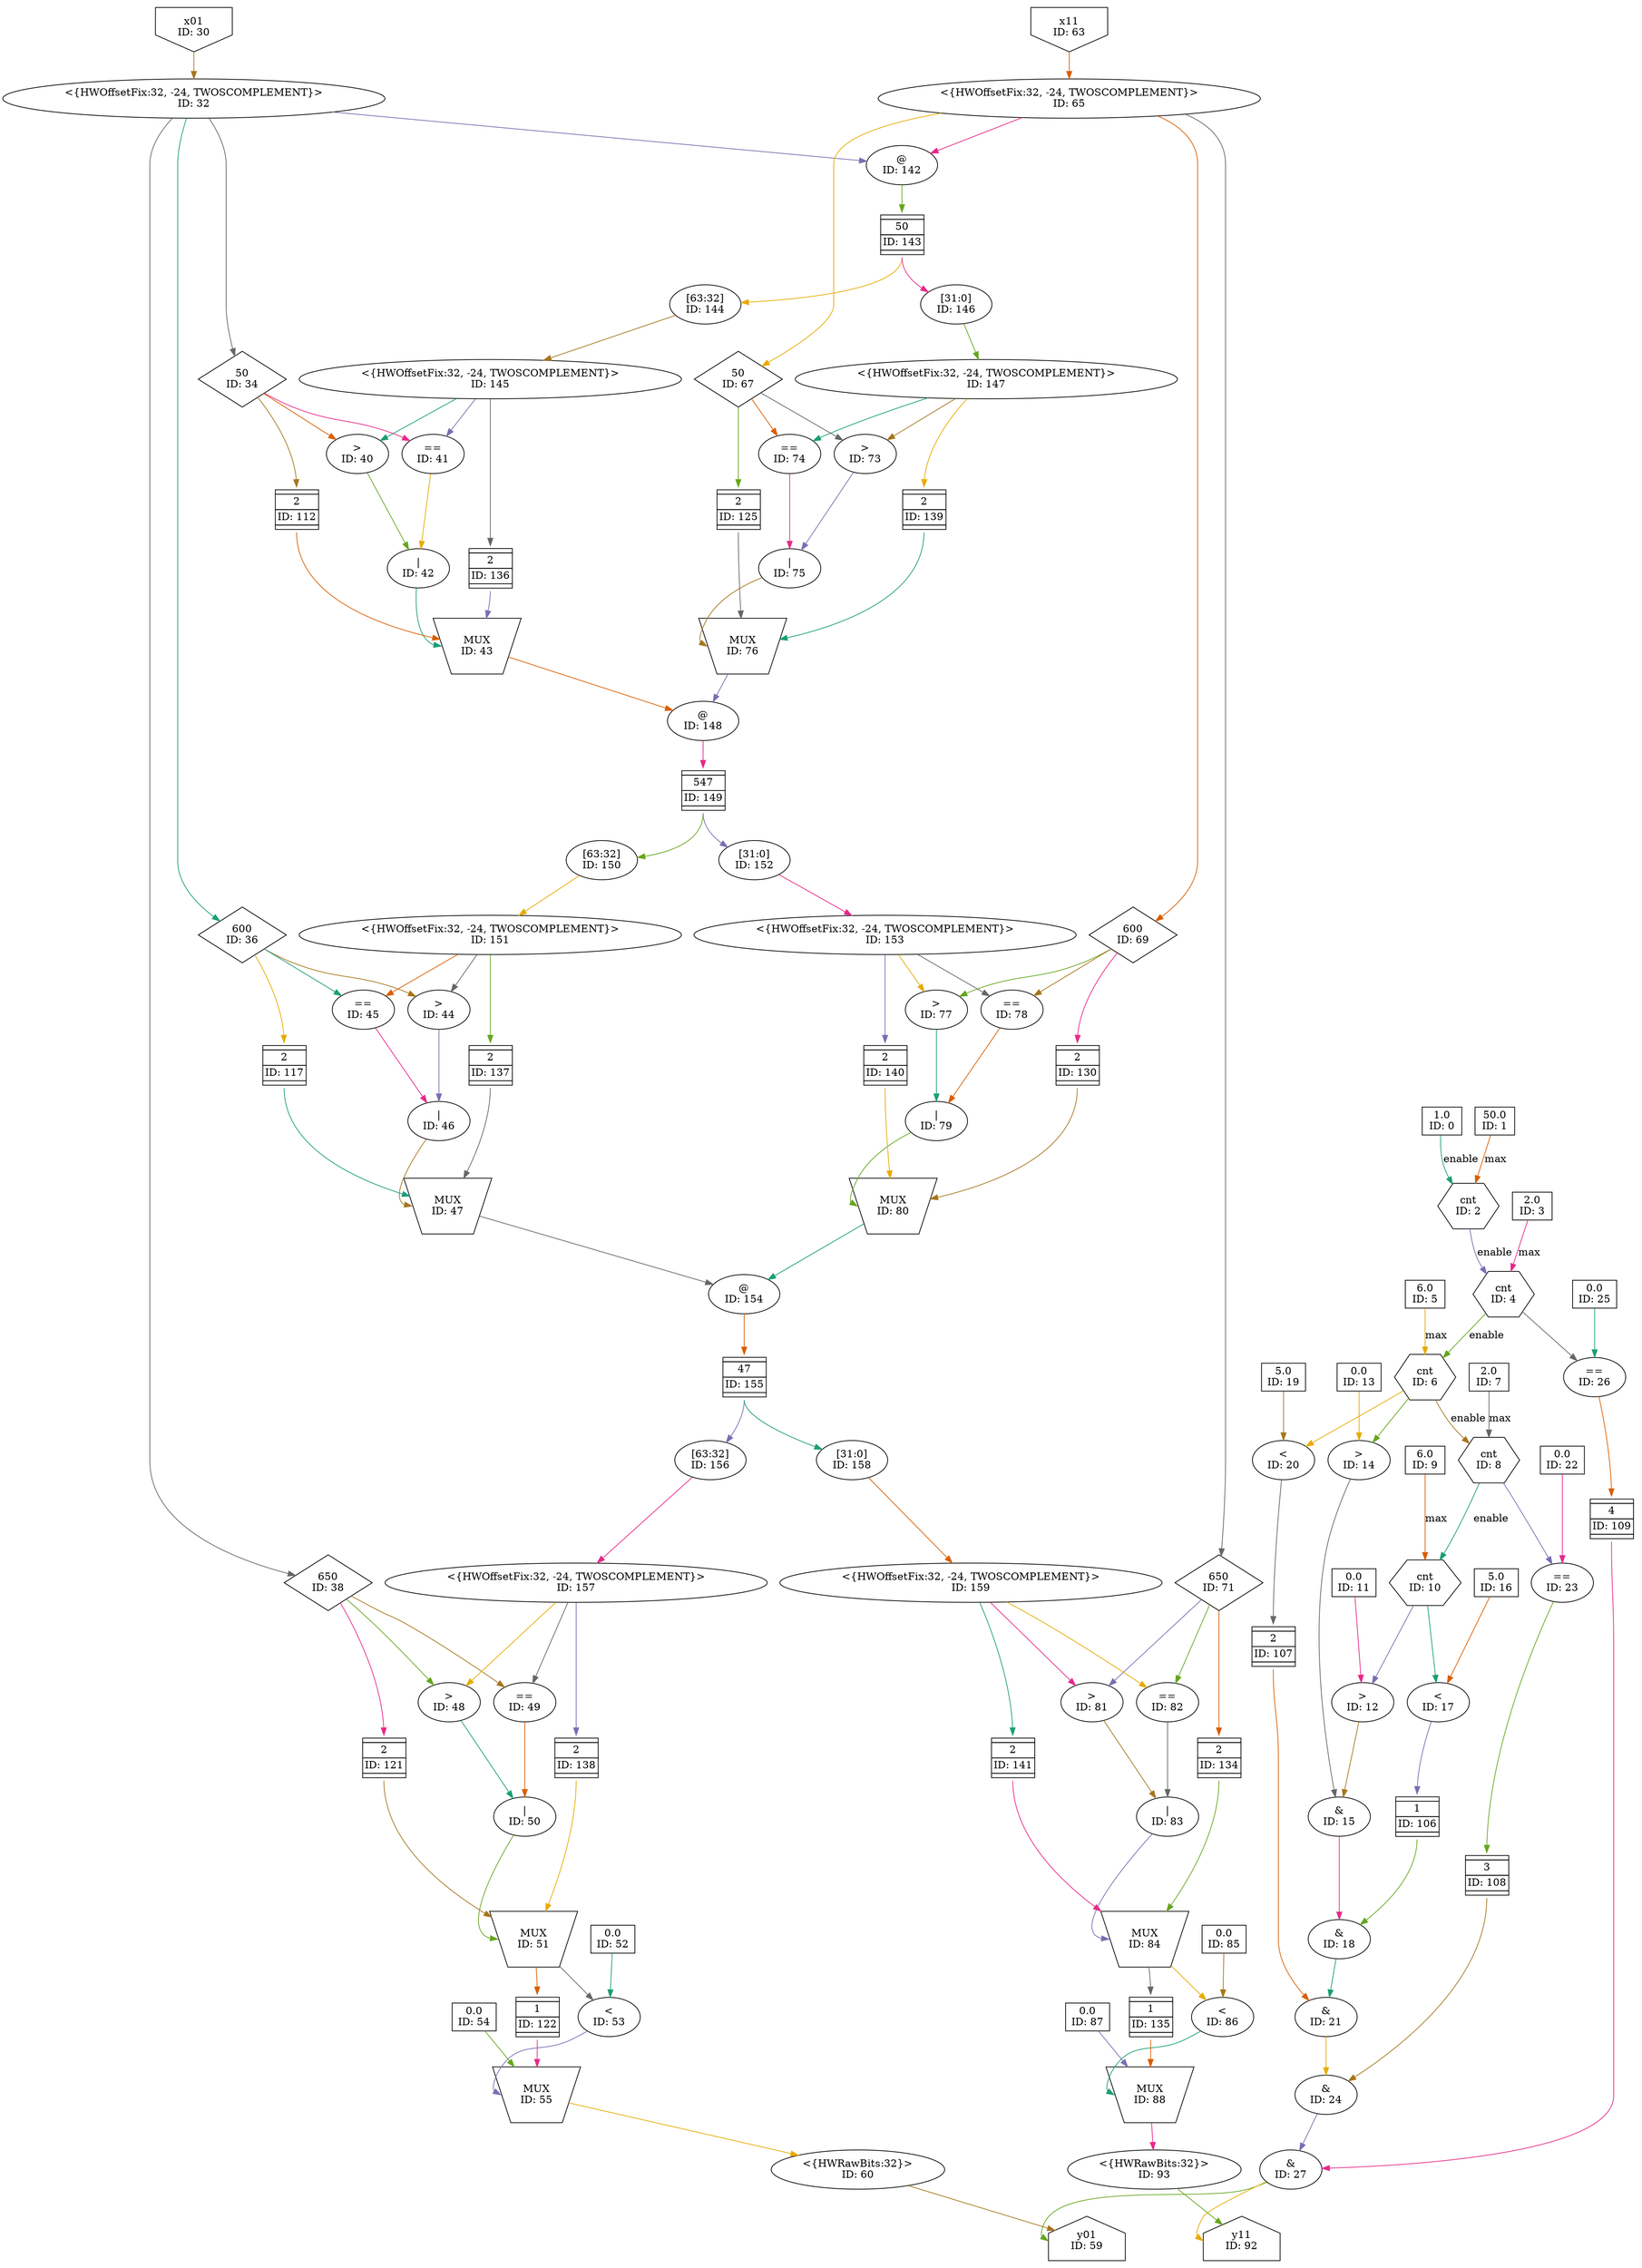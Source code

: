 digraph maxpooling10_coalesced{
	NodeConstantDouble0 [shape=box, label="1.0\nID: 0"];
	NodeConstantDouble1 [shape=box, label="50.0\nID: 1"];
	NodeCounterV12 [shape=hexagon, label="cnt\nID: 2"];
	NodeConstantDouble3 [shape=box, label="2.0\nID: 3"];
	NodeCounterV14 [shape=hexagon, label="cnt\nID: 4"];
	NodeConstantDouble5 [shape=box, label="6.0\nID: 5"];
	NodeCounterV16 [shape=hexagon, label="cnt\nID: 6"];
	NodeConstantDouble7 [shape=box, label="2.0\nID: 7"];
	NodeCounterV18 [shape=hexagon, label="cnt\nID: 8"];
	NodeConstantDouble9 [shape=box, label="6.0\nID: 9"];
	NodeCounterV110 [shape=hexagon, label="cnt\nID: 10"];
	NodeConstantDouble11 [shape=box, label="0.0\nID: 11"];
	NodeGt12 [label=">\nID: 12"];
	NodeConstantDouble13 [shape=box, label="0.0\nID: 13"];
	NodeGt14 [label=">\nID: 14"];
	NodeAnd15 [label="&\nID: 15"];
	NodeConstantDouble16 [shape=box, label="5.0\nID: 16"];
	NodeLt17 [label="<\nID: 17"];
	NodeFIFO106 [shape=plaintext, label=<<TABLE BORDER="0" CELLSPACING="0" CELLBORDER="1"> <TR><TD></TD></TR><TR><TD>1</TD></TR><TR><TD>ID: 106</TD></TR> <TR><TD></TD></TR> </TABLE>>];
	NodeAnd18 [label="&\nID: 18"];
	NodeConstantDouble19 [shape=box, label="5.0\nID: 19"];
	NodeLt20 [label="<\nID: 20"];
	NodeFIFO107 [shape=plaintext, label=<<TABLE BORDER="0" CELLSPACING="0" CELLBORDER="1"> <TR><TD></TD></TR><TR><TD>2</TD></TR><TR><TD>ID: 107</TD></TR> <TR><TD></TD></TR> </TABLE>>];
	NodeAnd21 [label="&\nID: 21"];
	NodeConstantDouble22 [shape=box, label="0.0\nID: 22"];
	NodeEq23 [label="==\nID: 23"];
	NodeFIFO108 [shape=plaintext, label=<<TABLE BORDER="0" CELLSPACING="0" CELLBORDER="1"> <TR><TD></TD></TR><TR><TD>3</TD></TR><TR><TD>ID: 108</TD></TR> <TR><TD></TD></TR> </TABLE>>];
	NodeAnd24 [label="&\nID: 24"];
	NodeConstantDouble25 [shape=box, label="0.0\nID: 25"];
	NodeEq26 [label="==\nID: 26"];
	NodeFIFO109 [shape=plaintext, label=<<TABLE BORDER="0" CELLSPACING="0" CELLBORDER="1"> <TR><TD></TD></TR><TR><TD>4</TD></TR><TR><TD>ID: 109</TD></TR> <TR><TD></TD></TR> </TABLE>>];
	NodeAnd27 [label="&\nID: 27"];
	NodeInput30 [shape=invhouse, label="x01\nID: 30"];
	NodeReinterpret32 [label="<{HWOffsetFix:32, -24, TWOSCOMPLEMENT}>\nID: 32"];
	NodeStreamOffset38 [shape=diamond, label="650\nID: 38"];
	NodeStreamOffset36 [shape=diamond, label="600\nID: 36"];
	NodeInput63 [shape=invhouse, label="x11\nID: 63"];
	NodeReinterpret65 [label="<{HWOffsetFix:32, -24, TWOSCOMPLEMENT}>\nID: 65"];
	NodeCat142 [label="@\nID: 142"];
	NodeFIFO143 [shape=plaintext, label=<<TABLE BORDER="0" CELLSPACING="0" CELLBORDER="1"> <TR><TD></TD></TR><TR><TD>50</TD></TR><TR><TD>ID: 143</TD></TR> <TR><TD></TD></TR> </TABLE>>];
	NodeSlice144 [label="[63:32]\nID: 144"];
	NodeReinterpret145 [label="<{HWOffsetFix:32, -24, TWOSCOMPLEMENT}>\nID: 145"];
	NodeStreamOffset34 [shape=diamond, label="50\nID: 34"];
	NodeGt40 [label=">\nID: 40"];
	NodeEq41 [label="==\nID: 41"];
	NodeOr42 [label="|\nID: 42"];
	NodeFIFO112 [shape=plaintext, label=<<TABLE BORDER="0" CELLSPACING="0" CELLBORDER="1"> <TR><TD></TD></TR><TR><TD>2</TD></TR><TR><TD>ID: 112</TD></TR> <TR><TD></TD></TR> </TABLE>>];
	NodeFIFO136 [shape=plaintext, label=<<TABLE BORDER="0" CELLSPACING="0" CELLBORDER="1"> <TR><TD></TD></TR><TR><TD>2</TD></TR><TR><TD>ID: 136</TD></TR> <TR><TD></TD></TR> </TABLE>>];
	NodeMux43 [shape=invtrapezium, label="MUX\nID: 43", height=0.5];
	NodeSlice146 [label="[31:0]\nID: 146"];
	NodeReinterpret147 [label="<{HWOffsetFix:32, -24, TWOSCOMPLEMENT}>\nID: 147"];
	NodeStreamOffset67 [shape=diamond, label="50\nID: 67"];
	NodeGt73 [label=">\nID: 73"];
	NodeEq74 [label="==\nID: 74"];
	NodeOr75 [label="|\nID: 75"];
	NodeFIFO125 [shape=plaintext, label=<<TABLE BORDER="0" CELLSPACING="0" CELLBORDER="1"> <TR><TD></TD></TR><TR><TD>2</TD></TR><TR><TD>ID: 125</TD></TR> <TR><TD></TD></TR> </TABLE>>];
	NodeFIFO139 [shape=plaintext, label=<<TABLE BORDER="0" CELLSPACING="0" CELLBORDER="1"> <TR><TD></TD></TR><TR><TD>2</TD></TR><TR><TD>ID: 139</TD></TR> <TR><TD></TD></TR> </TABLE>>];
	NodeMux76 [shape=invtrapezium, label="MUX\nID: 76", height=0.5];
	NodeCat148 [label="@\nID: 148"];
	NodeFIFO149 [shape=plaintext, label=<<TABLE BORDER="0" CELLSPACING="0" CELLBORDER="1"> <TR><TD></TD></TR><TR><TD>547</TD></TR><TR><TD>ID: 149</TD></TR> <TR><TD></TD></TR> </TABLE>>];
	NodeSlice150 [label="[63:32]\nID: 150"];
	NodeReinterpret151 [label="<{HWOffsetFix:32, -24, TWOSCOMPLEMENT}>\nID: 151"];
	NodeGt44 [label=">\nID: 44"];
	NodeEq45 [label="==\nID: 45"];
	NodeOr46 [label="|\nID: 46"];
	NodeFIFO137 [shape=plaintext, label=<<TABLE BORDER="0" CELLSPACING="0" CELLBORDER="1"> <TR><TD></TD></TR><TR><TD>2</TD></TR><TR><TD>ID: 137</TD></TR> <TR><TD></TD></TR> </TABLE>>];
	NodeFIFO117 [shape=plaintext, label=<<TABLE BORDER="0" CELLSPACING="0" CELLBORDER="1"> <TR><TD></TD></TR><TR><TD>2</TD></TR><TR><TD>ID: 117</TD></TR> <TR><TD></TD></TR> </TABLE>>];
	NodeMux47 [shape=invtrapezium, label="MUX\nID: 47", height=0.5];
	NodeStreamOffset69 [shape=diamond, label="600\nID: 69"];
	NodeSlice152 [label="[31:0]\nID: 152"];
	NodeReinterpret153 [label="<{HWOffsetFix:32, -24, TWOSCOMPLEMENT}>\nID: 153"];
	NodeGt77 [label=">\nID: 77"];
	NodeEq78 [label="==\nID: 78"];
	NodeOr79 [label="|\nID: 79"];
	NodeFIFO140 [shape=plaintext, label=<<TABLE BORDER="0" CELLSPACING="0" CELLBORDER="1"> <TR><TD></TD></TR><TR><TD>2</TD></TR><TR><TD>ID: 140</TD></TR> <TR><TD></TD></TR> </TABLE>>];
	NodeFIFO130 [shape=plaintext, label=<<TABLE BORDER="0" CELLSPACING="0" CELLBORDER="1"> <TR><TD></TD></TR><TR><TD>2</TD></TR><TR><TD>ID: 130</TD></TR> <TR><TD></TD></TR> </TABLE>>];
	NodeMux80 [shape=invtrapezium, label="MUX\nID: 80", height=0.5];
	NodeCat154 [label="@\nID: 154"];
	NodeFIFO155 [shape=plaintext, label=<<TABLE BORDER="0" CELLSPACING="0" CELLBORDER="1"> <TR><TD></TD></TR><TR><TD>47</TD></TR><TR><TD>ID: 155</TD></TR> <TR><TD></TD></TR> </TABLE>>];
	NodeSlice156 [label="[63:32]\nID: 156"];
	NodeReinterpret157 [label="<{HWOffsetFix:32, -24, TWOSCOMPLEMENT}>\nID: 157"];
	NodeGt48 [label=">\nID: 48"];
	NodeEq49 [label="==\nID: 49"];
	NodeOr50 [label="|\nID: 50"];
	NodeFIFO138 [shape=plaintext, label=<<TABLE BORDER="0" CELLSPACING="0" CELLBORDER="1"> <TR><TD></TD></TR><TR><TD>2</TD></TR><TR><TD>ID: 138</TD></TR> <TR><TD></TD></TR> </TABLE>>];
	NodeFIFO121 [shape=plaintext, label=<<TABLE BORDER="0" CELLSPACING="0" CELLBORDER="1"> <TR><TD></TD></TR><TR><TD>2</TD></TR><TR><TD>ID: 121</TD></TR> <TR><TD></TD></TR> </TABLE>>];
	NodeMux51 [shape=invtrapezium, label="MUX\nID: 51", height=0.5];
	NodeConstantDouble52 [shape=box, label="0.0\nID: 52"];
	NodeLt53 [label="<\nID: 53"];
	NodeFIFO122 [shape=plaintext, label=<<TABLE BORDER="0" CELLSPACING="0" CELLBORDER="1"> <TR><TD></TD></TR><TR><TD>1</TD></TR><TR><TD>ID: 122</TD></TR> <TR><TD></TD></TR> </TABLE>>];
	NodeConstantDouble54 [shape=box, label="0.0\nID: 54"];
	NodeMux55 [shape=invtrapezium, label="MUX\nID: 55", height=0.5];
	NodeReinterpret60 [label="<{HWRawBits:32}>\nID: 60"];
	NodeOutput59 [shape=house, label="y01\nID: 59"];
	NodeStreamOffset71 [shape=diamond, label="650\nID: 71"];
	NodeSlice158 [label="[31:0]\nID: 158"];
	NodeReinterpret159 [label="<{HWOffsetFix:32, -24, TWOSCOMPLEMENT}>\nID: 159"];
	NodeGt81 [label=">\nID: 81"];
	NodeEq82 [label="==\nID: 82"];
	NodeOr83 [label="|\nID: 83"];
	NodeFIFO141 [shape=plaintext, label=<<TABLE BORDER="0" CELLSPACING="0" CELLBORDER="1"> <TR><TD></TD></TR><TR><TD>2</TD></TR><TR><TD>ID: 141</TD></TR> <TR><TD></TD></TR> </TABLE>>];
	NodeFIFO134 [shape=plaintext, label=<<TABLE BORDER="0" CELLSPACING="0" CELLBORDER="1"> <TR><TD></TD></TR><TR><TD>2</TD></TR><TR><TD>ID: 134</TD></TR> <TR><TD></TD></TR> </TABLE>>];
	NodeMux84 [shape=invtrapezium, label="MUX\nID: 84", height=0.5];
	NodeConstantDouble85 [shape=box, label="0.0\nID: 85"];
	NodeLt86 [label="<\nID: 86"];
	NodeFIFO135 [shape=plaintext, label=<<TABLE BORDER="0" CELLSPACING="0" CELLBORDER="1"> <TR><TD></TD></TR><TR><TD>1</TD></TR><TR><TD>ID: 135</TD></TR> <TR><TD></TD></TR> </TABLE>>];
	NodeConstantDouble87 [shape=box, label="0.0\nID: 87"];
	NodeMux88 [shape=invtrapezium, label="MUX\nID: 88", height=0.5];
	NodeReinterpret93 [label="<{HWRawBits:32}>\nID: 93"];
	NodeOutput92 [shape=house, label="y11\nID: 92"];
	NodeConstantDouble0 -> NodeCounterV12[label="enable" color="/dark28/1" photon_data="EDGE,SrcNode:0,SrcNodePort:value"];
	NodeConstantDouble1 -> NodeCounterV12[label="max" color="/dark28/2" photon_data="EDGE,SrcNode:1,SrcNodePort:value"];
	NodeCounterV12 -> NodeCounterV14[label="enable" color="/dark28/3" photon_data="EDGE,SrcNode:2,SrcNodePort:wrap"];
	NodeConstantDouble3 -> NodeCounterV14[label="max" color="/dark28/4" photon_data="EDGE,SrcNode:3,SrcNodePort:value"];
	NodeCounterV14 -> NodeCounterV16[label="enable" color="/dark28/5" photon_data="EDGE,SrcNode:4,SrcNodePort:wrap"];
	NodeConstantDouble5 -> NodeCounterV16[label="max" color="/dark28/6" photon_data="EDGE,SrcNode:5,SrcNodePort:value"];
	NodeCounterV16 -> NodeCounterV18[label="enable" color="/dark28/7" photon_data="EDGE,SrcNode:6,SrcNodePort:wrap"];
	NodeConstantDouble7 -> NodeCounterV18[label="max" color="/dark28/8" photon_data="EDGE,SrcNode:7,SrcNodePort:value"];
	NodeCounterV18 -> NodeCounterV110[label="enable" color="/dark28/1" photon_data="EDGE,SrcNode:8,SrcNodePort:wrap"];
	NodeConstantDouble9 -> NodeCounterV110[label="max" color="/dark28/2" photon_data="EDGE,SrcNode:9,SrcNodePort:value"];
	NodeCounterV110 -> NodeGt12[color="/dark28/3" photon_data="EDGE,SrcNode:10,SrcNodePort:count"];
	NodeConstantDouble11 -> NodeGt12[color="/dark28/4" photon_data="EDGE,SrcNode:11,SrcNodePort:value"];
	NodeCounterV16 -> NodeGt14[color="/dark28/5" photon_data="EDGE,SrcNode:6,SrcNodePort:count"];
	NodeConstantDouble13 -> NodeGt14[color="/dark28/6" photon_data="EDGE,SrcNode:13,SrcNodePort:value"];
	NodeGt12 -> NodeAnd15[color="/dark28/7" photon_data="EDGE,SrcNode:12,SrcNodePort:result"];
	NodeGt14 -> NodeAnd15[color="/dark28/8" photon_data="EDGE,SrcNode:14,SrcNodePort:result"];
	NodeCounterV110 -> NodeLt17[color="/dark28/1" photon_data="EDGE,SrcNode:10,SrcNodePort:count"];
	NodeConstantDouble16 -> NodeLt17[color="/dark28/2" photon_data="EDGE,SrcNode:16,SrcNodePort:value"];
	NodeLt17 -> NodeFIFO106[headport="n" color="/dark28/3" photon_data="EDGE,SrcNode:17,SrcNodePort:result"];
	NodeAnd15 -> NodeAnd18[color="/dark28/4" photon_data="EDGE,SrcNode:15,SrcNodePort:result"];
	NodeFIFO106 -> NodeAnd18[tailport="s" color="/dark28/5" photon_data="EDGE,SrcNode:106,SrcNodePort:output"];
	NodeCounterV16 -> NodeLt20[color="/dark28/6" photon_data="EDGE,SrcNode:6,SrcNodePort:count"];
	NodeConstantDouble19 -> NodeLt20[color="/dark28/7" photon_data="EDGE,SrcNode:19,SrcNodePort:value"];
	NodeLt20 -> NodeFIFO107[headport="n" color="/dark28/8" photon_data="EDGE,SrcNode:20,SrcNodePort:result"];
	NodeAnd18 -> NodeAnd21[color="/dark28/1" photon_data="EDGE,SrcNode:18,SrcNodePort:result"];
	NodeFIFO107 -> NodeAnd21[tailport="s" color="/dark28/2" photon_data="EDGE,SrcNode:107,SrcNodePort:output"];
	NodeCounterV18 -> NodeEq23[color="/dark28/3" photon_data="EDGE,SrcNode:8,SrcNodePort:count"];
	NodeConstantDouble22 -> NodeEq23[color="/dark28/4" photon_data="EDGE,SrcNode:22,SrcNodePort:value"];
	NodeEq23 -> NodeFIFO108[headport="n" color="/dark28/5" photon_data="EDGE,SrcNode:23,SrcNodePort:result"];
	NodeAnd21 -> NodeAnd24[color="/dark28/6" photon_data="EDGE,SrcNode:21,SrcNodePort:result"];
	NodeFIFO108 -> NodeAnd24[tailport="s" color="/dark28/7" photon_data="EDGE,SrcNode:108,SrcNodePort:output"];
	NodeCounterV14 -> NodeEq26[color="/dark28/8" photon_data="EDGE,SrcNode:4,SrcNodePort:count"];
	NodeConstantDouble25 -> NodeEq26[color="/dark28/1" photon_data="EDGE,SrcNode:25,SrcNodePort:value"];
	NodeEq26 -> NodeFIFO109[headport="n" color="/dark28/2" photon_data="EDGE,SrcNode:26,SrcNodePort:result"];
	NodeAnd24 -> NodeAnd27[color="/dark28/3" photon_data="EDGE,SrcNode:24,SrcNodePort:result"];
	NodeFIFO109 -> NodeAnd27[tailport="s" color="/dark28/4" photon_data="EDGE,SrcNode:109,SrcNodePort:output"];
	NodeAnd27 -> NodeOutput59[headport="w" color="/dark28/5" ];
	NodeAnd27 -> NodeOutput92[headport="w" color="/dark28/6" ];
	NodeInput30 -> NodeReinterpret32[color="/dark28/7" photon_data="EDGE,SrcNode:30,SrcNodePort:data"];
	NodeReinterpret32 -> NodeStreamOffset38[color="/dark28/8" photon_data="EDGE,SrcNode:32,SrcNodePort:output"];
	NodeReinterpret32 -> NodeStreamOffset36[color="/dark28/1" photon_data="EDGE,SrcNode:32,SrcNodePort:output"];
	NodeInput63 -> NodeReinterpret65[color="/dark28/2" photon_data="EDGE,SrcNode:63,SrcNodePort:data"];
	NodeReinterpret32 -> NodeCat142[color="/dark28/3" photon_data="EDGE,SrcNode:32,SrcNodePort:output"];
	NodeReinterpret65 -> NodeCat142[color="/dark28/4" photon_data="EDGE,SrcNode:65,SrcNodePort:output"];
	NodeCat142 -> NodeFIFO143[headport="n" color="/dark28/5" photon_data="EDGE,SrcNode:142,SrcNodePort:result"];
	NodeFIFO143 -> NodeSlice144[tailport="s" color="/dark28/6" photon_data="EDGE,SrcNode:143,SrcNodePort:output"];
	NodeSlice144 -> NodeReinterpret145[color="/dark28/7" photon_data="EDGE,SrcNode:144,SrcNodePort:result"];
	NodeReinterpret32 -> NodeStreamOffset34[color="/dark28/8" photon_data="EDGE,SrcNode:32,SrcNodePort:output"];
	NodeReinterpret145 -> NodeGt40[color="/dark28/1" photon_data="EDGE,SrcNode:145,SrcNodePort:output"];
	NodeStreamOffset34 -> NodeGt40[color="/dark28/2" photon_data="EDGE,SrcNode:34,SrcNodePort:output"];
	NodeReinterpret145 -> NodeEq41[color="/dark28/3" photon_data="EDGE,SrcNode:145,SrcNodePort:output"];
	NodeStreamOffset34 -> NodeEq41[color="/dark28/4" photon_data="EDGE,SrcNode:34,SrcNodePort:output"];
	NodeGt40 -> NodeOr42[color="/dark28/5" photon_data="EDGE,SrcNode:40,SrcNodePort:result"];
	NodeEq41 -> NodeOr42[color="/dark28/6" photon_data="EDGE,SrcNode:41,SrcNodePort:result"];
	NodeStreamOffset34 -> NodeFIFO112[headport="n" color="/dark28/7" photon_data="EDGE,SrcNode:34,SrcNodePort:output"];
	NodeReinterpret145 -> NodeFIFO136[headport="n" color="/dark28/8" photon_data="EDGE,SrcNode:145,SrcNodePort:output"];
	NodeOr42 -> NodeMux43[headport="w" color="/dark28/1" photon_data="EDGE,SrcNode:42,SrcNodePort:result"];
	NodeFIFO112 -> NodeMux43[tailport="s" color="/dark28/2" photon_data="EDGE,SrcNode:112,SrcNodePort:output"];
	NodeFIFO136 -> NodeMux43[tailport="s" color="/dark28/3" photon_data="EDGE,SrcNode:136,SrcNodePort:output"];
	NodeFIFO143 -> NodeSlice146[tailport="s" color="/dark28/4" photon_data="EDGE,SrcNode:143,SrcNodePort:output"];
	NodeSlice146 -> NodeReinterpret147[color="/dark28/5" photon_data="EDGE,SrcNode:146,SrcNodePort:result"];
	NodeReinterpret65 -> NodeStreamOffset67[color="/dark28/6" photon_data="EDGE,SrcNode:65,SrcNodePort:output"];
	NodeReinterpret147 -> NodeGt73[color="/dark28/7" photon_data="EDGE,SrcNode:147,SrcNodePort:output"];
	NodeStreamOffset67 -> NodeGt73[color="/dark28/8" photon_data="EDGE,SrcNode:67,SrcNodePort:output"];
	NodeReinterpret147 -> NodeEq74[color="/dark28/1" photon_data="EDGE,SrcNode:147,SrcNodePort:output"];
	NodeStreamOffset67 -> NodeEq74[color="/dark28/2" photon_data="EDGE,SrcNode:67,SrcNodePort:output"];
	NodeGt73 -> NodeOr75[color="/dark28/3" photon_data="EDGE,SrcNode:73,SrcNodePort:result"];
	NodeEq74 -> NodeOr75[color="/dark28/4" photon_data="EDGE,SrcNode:74,SrcNodePort:result"];
	NodeStreamOffset67 -> NodeFIFO125[headport="n" color="/dark28/5" photon_data="EDGE,SrcNode:67,SrcNodePort:output"];
	NodeReinterpret147 -> NodeFIFO139[headport="n" color="/dark28/6" photon_data="EDGE,SrcNode:147,SrcNodePort:output"];
	NodeOr75 -> NodeMux76[headport="w" color="/dark28/7" photon_data="EDGE,SrcNode:75,SrcNodePort:result"];
	NodeFIFO125 -> NodeMux76[tailport="s" color="/dark28/8" photon_data="EDGE,SrcNode:125,SrcNodePort:output"];
	NodeFIFO139 -> NodeMux76[tailport="s" color="/dark28/1" photon_data="EDGE,SrcNode:139,SrcNodePort:output"];
	NodeMux43 -> NodeCat148[color="/dark28/2" photon_data="EDGE,SrcNode:43,SrcNodePort:result"];
	NodeMux76 -> NodeCat148[color="/dark28/3" photon_data="EDGE,SrcNode:76,SrcNodePort:result"];
	NodeCat148 -> NodeFIFO149[headport="n" color="/dark28/4" photon_data="EDGE,SrcNode:148,SrcNodePort:result"];
	NodeFIFO149 -> NodeSlice150[tailport="s" color="/dark28/5" photon_data="EDGE,SrcNode:149,SrcNodePort:output"];
	NodeSlice150 -> NodeReinterpret151[color="/dark28/6" photon_data="EDGE,SrcNode:150,SrcNodePort:result"];
	NodeStreamOffset36 -> NodeGt44[color="/dark28/7" photon_data="EDGE,SrcNode:36,SrcNodePort:output"];
	NodeReinterpret151 -> NodeGt44[color="/dark28/8" photon_data="EDGE,SrcNode:151,SrcNodePort:output"];
	NodeStreamOffset36 -> NodeEq45[color="/dark28/1" photon_data="EDGE,SrcNode:36,SrcNodePort:output"];
	NodeReinterpret151 -> NodeEq45[color="/dark28/2" photon_data="EDGE,SrcNode:151,SrcNodePort:output"];
	NodeGt44 -> NodeOr46[color="/dark28/3" photon_data="EDGE,SrcNode:44,SrcNodePort:result"];
	NodeEq45 -> NodeOr46[color="/dark28/4" photon_data="EDGE,SrcNode:45,SrcNodePort:result"];
	NodeReinterpret151 -> NodeFIFO137[headport="n" color="/dark28/5" photon_data="EDGE,SrcNode:151,SrcNodePort:output"];
	NodeStreamOffset36 -> NodeFIFO117[headport="n" color="/dark28/6" photon_data="EDGE,SrcNode:36,SrcNodePort:output"];
	NodeOr46 -> NodeMux47[headport="w" color="/dark28/7" photon_data="EDGE,SrcNode:46,SrcNodePort:result"];
	NodeFIFO137 -> NodeMux47[tailport="s" color="/dark28/8" photon_data="EDGE,SrcNode:137,SrcNodePort:output"];
	NodeFIFO117 -> NodeMux47[tailport="s" color="/dark28/1" photon_data="EDGE,SrcNode:117,SrcNodePort:output"];
	NodeReinterpret65 -> NodeStreamOffset69[color="/dark28/2" photon_data="EDGE,SrcNode:65,SrcNodePort:output"];
	NodeFIFO149 -> NodeSlice152[tailport="s" color="/dark28/3" photon_data="EDGE,SrcNode:149,SrcNodePort:output"];
	NodeSlice152 -> NodeReinterpret153[color="/dark28/4" photon_data="EDGE,SrcNode:152,SrcNodePort:result"];
	NodeStreamOffset69 -> NodeGt77[color="/dark28/5" photon_data="EDGE,SrcNode:69,SrcNodePort:output"];
	NodeReinterpret153 -> NodeGt77[color="/dark28/6" photon_data="EDGE,SrcNode:153,SrcNodePort:output"];
	NodeStreamOffset69 -> NodeEq78[color="/dark28/7" photon_data="EDGE,SrcNode:69,SrcNodePort:output"];
	NodeReinterpret153 -> NodeEq78[color="/dark28/8" photon_data="EDGE,SrcNode:153,SrcNodePort:output"];
	NodeGt77 -> NodeOr79[color="/dark28/1" photon_data="EDGE,SrcNode:77,SrcNodePort:result"];
	NodeEq78 -> NodeOr79[color="/dark28/2" photon_data="EDGE,SrcNode:78,SrcNodePort:result"];
	NodeReinterpret153 -> NodeFIFO140[headport="n" color="/dark28/3" photon_data="EDGE,SrcNode:153,SrcNodePort:output"];
	NodeStreamOffset69 -> NodeFIFO130[headport="n" color="/dark28/4" photon_data="EDGE,SrcNode:69,SrcNodePort:output"];
	NodeOr79 -> NodeMux80[headport="w" color="/dark28/5" photon_data="EDGE,SrcNode:79,SrcNodePort:result"];
	NodeFIFO140 -> NodeMux80[tailport="s" color="/dark28/6" photon_data="EDGE,SrcNode:140,SrcNodePort:output"];
	NodeFIFO130 -> NodeMux80[tailport="s" color="/dark28/7" photon_data="EDGE,SrcNode:130,SrcNodePort:output"];
	NodeMux47 -> NodeCat154[color="/dark28/8" photon_data="EDGE,SrcNode:47,SrcNodePort:result"];
	NodeMux80 -> NodeCat154[color="/dark28/1" photon_data="EDGE,SrcNode:80,SrcNodePort:result"];
	NodeCat154 -> NodeFIFO155[headport="n" color="/dark28/2" photon_data="EDGE,SrcNode:154,SrcNodePort:result"];
	NodeFIFO155 -> NodeSlice156[tailport="s" color="/dark28/3" photon_data="EDGE,SrcNode:155,SrcNodePort:output"];
	NodeSlice156 -> NodeReinterpret157[color="/dark28/4" photon_data="EDGE,SrcNode:156,SrcNodePort:result"];
	NodeStreamOffset38 -> NodeGt48[color="/dark28/5" photon_data="EDGE,SrcNode:38,SrcNodePort:output"];
	NodeReinterpret157 -> NodeGt48[color="/dark28/6" photon_data="EDGE,SrcNode:157,SrcNodePort:output"];
	NodeStreamOffset38 -> NodeEq49[color="/dark28/7" photon_data="EDGE,SrcNode:38,SrcNodePort:output"];
	NodeReinterpret157 -> NodeEq49[color="/dark28/8" photon_data="EDGE,SrcNode:157,SrcNodePort:output"];
	NodeGt48 -> NodeOr50[color="/dark28/1" photon_data="EDGE,SrcNode:48,SrcNodePort:result"];
	NodeEq49 -> NodeOr50[color="/dark28/2" photon_data="EDGE,SrcNode:49,SrcNodePort:result"];
	NodeReinterpret157 -> NodeFIFO138[headport="n" color="/dark28/3" photon_data="EDGE,SrcNode:157,SrcNodePort:output"];
	NodeStreamOffset38 -> NodeFIFO121[headport="n" color="/dark28/4" photon_data="EDGE,SrcNode:38,SrcNodePort:output"];
	NodeOr50 -> NodeMux51[headport="w" color="/dark28/5" photon_data="EDGE,SrcNode:50,SrcNodePort:result"];
	NodeFIFO138 -> NodeMux51[tailport="s" color="/dark28/6" photon_data="EDGE,SrcNode:138,SrcNodePort:output"];
	NodeFIFO121 -> NodeMux51[tailport="s" color="/dark28/7" photon_data="EDGE,SrcNode:121,SrcNodePort:output"];
	NodeMux51 -> NodeLt53[color="/dark28/8" photon_data="EDGE,SrcNode:51,SrcNodePort:result"];
	NodeConstantDouble52 -> NodeLt53[color="/dark28/1" photon_data="EDGE,SrcNode:52,SrcNodePort:value"];
	NodeMux51 -> NodeFIFO122[headport="n" color="/dark28/2" photon_data="EDGE,SrcNode:51,SrcNodePort:result"];
	NodeLt53 -> NodeMux55[headport="w" color="/dark28/3" photon_data="EDGE,SrcNode:53,SrcNodePort:result"];
	NodeFIFO122 -> NodeMux55[tailport="s" color="/dark28/4" photon_data="EDGE,SrcNode:122,SrcNodePort:output"];
	NodeConstantDouble54 -> NodeMux55[color="/dark28/5" photon_data="EDGE,SrcNode:54,SrcNodePort:value"];
	NodeMux55 -> NodeReinterpret60[color="/dark28/6" photon_data="EDGE,SrcNode:55,SrcNodePort:result"];
	NodeReinterpret60 -> NodeOutput59[color="/dark28/7" photon_data="EDGE,SrcNode:60,SrcNodePort:output"];
	NodeReinterpret65 -> NodeStreamOffset71[color="/dark28/8" photon_data="EDGE,SrcNode:65,SrcNodePort:output"];
	NodeFIFO155 -> NodeSlice158[tailport="s" color="/dark28/1" photon_data="EDGE,SrcNode:155,SrcNodePort:output"];
	NodeSlice158 -> NodeReinterpret159[color="/dark28/2" photon_data="EDGE,SrcNode:158,SrcNodePort:result"];
	NodeStreamOffset71 -> NodeGt81[color="/dark28/3" photon_data="EDGE,SrcNode:71,SrcNodePort:output"];
	NodeReinterpret159 -> NodeGt81[color="/dark28/4" photon_data="EDGE,SrcNode:159,SrcNodePort:output"];
	NodeStreamOffset71 -> NodeEq82[color="/dark28/5" photon_data="EDGE,SrcNode:71,SrcNodePort:output"];
	NodeReinterpret159 -> NodeEq82[color="/dark28/6" photon_data="EDGE,SrcNode:159,SrcNodePort:output"];
	NodeGt81 -> NodeOr83[color="/dark28/7" photon_data="EDGE,SrcNode:81,SrcNodePort:result"];
	NodeEq82 -> NodeOr83[color="/dark28/8" photon_data="EDGE,SrcNode:82,SrcNodePort:result"];
	NodeReinterpret159 -> NodeFIFO141[headport="n" color="/dark28/1" photon_data="EDGE,SrcNode:159,SrcNodePort:output"];
	NodeStreamOffset71 -> NodeFIFO134[headport="n" color="/dark28/2" photon_data="EDGE,SrcNode:71,SrcNodePort:output"];
	NodeOr83 -> NodeMux84[headport="w" color="/dark28/3" photon_data="EDGE,SrcNode:83,SrcNodePort:result"];
	NodeFIFO141 -> NodeMux84[tailport="s" color="/dark28/4" photon_data="EDGE,SrcNode:141,SrcNodePort:output"];
	NodeFIFO134 -> NodeMux84[tailport="s" color="/dark28/5" photon_data="EDGE,SrcNode:134,SrcNodePort:output"];
	NodeMux84 -> NodeLt86[color="/dark28/6" photon_data="EDGE,SrcNode:84,SrcNodePort:result"];
	NodeConstantDouble85 -> NodeLt86[color="/dark28/7" photon_data="EDGE,SrcNode:85,SrcNodePort:value"];
	NodeMux84 -> NodeFIFO135[headport="n" color="/dark28/8" photon_data="EDGE,SrcNode:84,SrcNodePort:result"];
	NodeLt86 -> NodeMux88[headport="w" color="/dark28/1" photon_data="EDGE,SrcNode:86,SrcNodePort:result"];
	NodeFIFO135 -> NodeMux88[tailport="s" color="/dark28/2" photon_data="EDGE,SrcNode:135,SrcNodePort:output"];
	NodeConstantDouble87 -> NodeMux88[color="/dark28/3" photon_data="EDGE,SrcNode:87,SrcNodePort:value"];
	NodeMux88 -> NodeReinterpret93[color="/dark28/4" photon_data="EDGE,SrcNode:88,SrcNodePort:result"];
	NodeReinterpret93 -> NodeOutput92[color="/dark28/5" photon_data="EDGE,SrcNode:93,SrcNodePort:output"];
}
